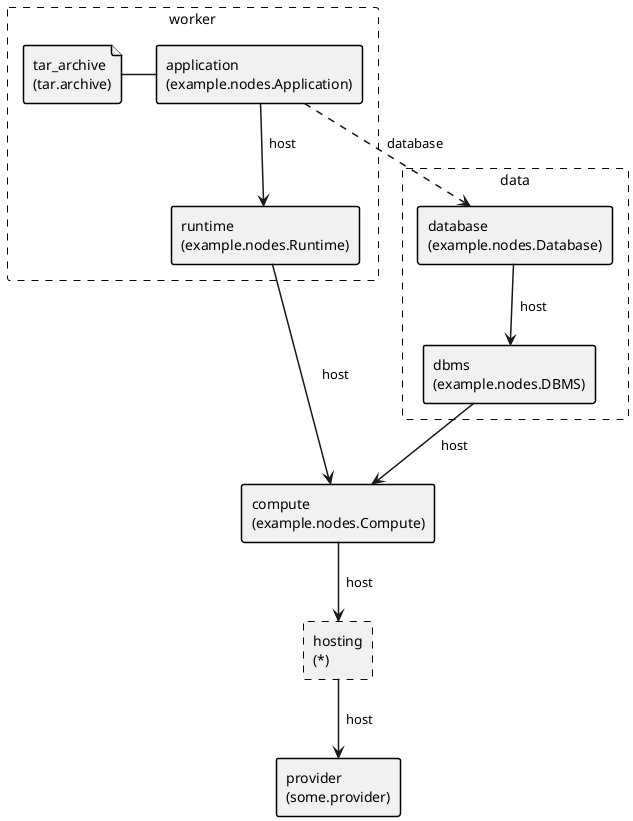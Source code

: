 @startuml
skinparam defaultFontName SansSerif
skinparam componentStyle rectangle
skinparam backgroundColor transparent
skinparam ArrowThickness 1.5

skinparam file {
    BorderColor black
    BorderThickness 1.5
}

skinparam interface {
    BorderColor black
    BorderThickness 1.5
}

skinparam rectangle {
    BorderColor black
    BorderThickness 1.5
    FontStyle normal
}


rectangle "worker" #line.dashed {
rectangle "application\n(example.nodes.Application)" as node_application
url of node_application is [[ https://vintner.opentosca.org ]]
file "tar_archive\n(tar.archive)" as artifact_tar_archive_0_node_application
url of artifact_tar_archive_0_node_application is [[ https://vintner.opentosca.org ]]
artifact_tar_archive_0_node_application - node_application

rectangle "runtime\n(example.nodes.Runtime)" as node_runtime

}
rectangle "data" #line.dashed {
rectangle "database\n(example.nodes.Database)" as node_database

rectangle "dbms\n(example.nodes.DBMS)" as node_dbms

}

rectangle "compute\n(example.nodes.Compute)" as node_compute

rectangle "hosting\n(*)" as node_hosting #line.dashed

rectangle "provider\n(some.provider)" as node_provider


node_application --> node_runtime : "  host"
node_application ..> node_database : "  database"
node_runtime --> node_compute : "  host"
node_database --> node_dbms : "  host"
node_dbms --> node_compute : "  host"
node_compute --> node_hosting : "  host"
node_hosting --> node_provider : "  host"

@enduml